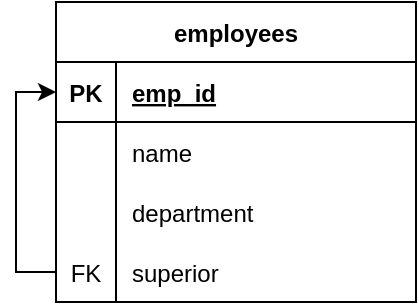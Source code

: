 <mxfile version="20.8.13" type="device"><diagram name="Page-1" id="BR37tiJT_w-0YBbcnKKh"><mxGraphModel dx="1434" dy="757" grid="1" gridSize="10" guides="1" tooltips="1" connect="1" arrows="1" fold="1" page="1" pageScale="1" pageWidth="850" pageHeight="1100" math="0" shadow="0"><root><mxCell id="0"/><mxCell id="1" parent="0"/><mxCell id="B1WkVuCICeMZN4msl_eI-1" value="employees" style="shape=table;startSize=30;container=1;collapsible=1;childLayout=tableLayout;fixedRows=1;rowLines=0;fontStyle=1;align=center;resizeLast=1;" vertex="1" parent="1"><mxGeometry x="80" y="40" width="180" height="150" as="geometry"/></mxCell><mxCell id="B1WkVuCICeMZN4msl_eI-2" value="" style="shape=tableRow;horizontal=0;startSize=0;swimlaneHead=0;swimlaneBody=0;fillColor=none;collapsible=0;dropTarget=0;points=[[0,0.5],[1,0.5]];portConstraint=eastwest;top=0;left=0;right=0;bottom=1;" vertex="1" parent="B1WkVuCICeMZN4msl_eI-1"><mxGeometry y="30" width="180" height="30" as="geometry"/></mxCell><mxCell id="B1WkVuCICeMZN4msl_eI-3" value="PK" style="shape=partialRectangle;connectable=0;fillColor=none;top=0;left=0;bottom=0;right=0;fontStyle=1;overflow=hidden;" vertex="1" parent="B1WkVuCICeMZN4msl_eI-2"><mxGeometry width="30" height="30" as="geometry"><mxRectangle width="30" height="30" as="alternateBounds"/></mxGeometry></mxCell><mxCell id="B1WkVuCICeMZN4msl_eI-4" value="emp_id" style="shape=partialRectangle;connectable=0;fillColor=none;top=0;left=0;bottom=0;right=0;align=left;spacingLeft=6;fontStyle=5;overflow=hidden;" vertex="1" parent="B1WkVuCICeMZN4msl_eI-2"><mxGeometry x="30" width="150" height="30" as="geometry"><mxRectangle width="150" height="30" as="alternateBounds"/></mxGeometry></mxCell><mxCell id="B1WkVuCICeMZN4msl_eI-5" value="" style="shape=tableRow;horizontal=0;startSize=0;swimlaneHead=0;swimlaneBody=0;fillColor=none;collapsible=0;dropTarget=0;points=[[0,0.5],[1,0.5]];portConstraint=eastwest;top=0;left=0;right=0;bottom=0;" vertex="1" parent="B1WkVuCICeMZN4msl_eI-1"><mxGeometry y="60" width="180" height="30" as="geometry"/></mxCell><mxCell id="B1WkVuCICeMZN4msl_eI-6" value="" style="shape=partialRectangle;connectable=0;fillColor=none;top=0;left=0;bottom=0;right=0;editable=1;overflow=hidden;" vertex="1" parent="B1WkVuCICeMZN4msl_eI-5"><mxGeometry width="30" height="30" as="geometry"><mxRectangle width="30" height="30" as="alternateBounds"/></mxGeometry></mxCell><mxCell id="B1WkVuCICeMZN4msl_eI-7" value="name" style="shape=partialRectangle;connectable=0;fillColor=none;top=0;left=0;bottom=0;right=0;align=left;spacingLeft=6;overflow=hidden;" vertex="1" parent="B1WkVuCICeMZN4msl_eI-5"><mxGeometry x="30" width="150" height="30" as="geometry"><mxRectangle width="150" height="30" as="alternateBounds"/></mxGeometry></mxCell><mxCell id="B1WkVuCICeMZN4msl_eI-8" value="" style="shape=tableRow;horizontal=0;startSize=0;swimlaneHead=0;swimlaneBody=0;fillColor=none;collapsible=0;dropTarget=0;points=[[0,0.5],[1,0.5]];portConstraint=eastwest;top=0;left=0;right=0;bottom=0;" vertex="1" parent="B1WkVuCICeMZN4msl_eI-1"><mxGeometry y="90" width="180" height="30" as="geometry"/></mxCell><mxCell id="B1WkVuCICeMZN4msl_eI-9" value="" style="shape=partialRectangle;connectable=0;fillColor=none;top=0;left=0;bottom=0;right=0;editable=1;overflow=hidden;" vertex="1" parent="B1WkVuCICeMZN4msl_eI-8"><mxGeometry width="30" height="30" as="geometry"><mxRectangle width="30" height="30" as="alternateBounds"/></mxGeometry></mxCell><mxCell id="B1WkVuCICeMZN4msl_eI-10" value="department" style="shape=partialRectangle;connectable=0;fillColor=none;top=0;left=0;bottom=0;right=0;align=left;spacingLeft=6;overflow=hidden;" vertex="1" parent="B1WkVuCICeMZN4msl_eI-8"><mxGeometry x="30" width="150" height="30" as="geometry"><mxRectangle width="150" height="30" as="alternateBounds"/></mxGeometry></mxCell><mxCell id="B1WkVuCICeMZN4msl_eI-44" style="edgeStyle=orthogonalEdgeStyle;rounded=0;orthogonalLoop=1;jettySize=auto;html=1;exitX=0;exitY=0.5;exitDx=0;exitDy=0;entryX=0;entryY=0.5;entryDx=0;entryDy=0;" edge="1" parent="B1WkVuCICeMZN4msl_eI-1" source="B1WkVuCICeMZN4msl_eI-11" target="B1WkVuCICeMZN4msl_eI-2"><mxGeometry relative="1" as="geometry"/></mxCell><mxCell id="B1WkVuCICeMZN4msl_eI-11" value="" style="shape=tableRow;horizontal=0;startSize=0;swimlaneHead=0;swimlaneBody=0;fillColor=none;collapsible=0;dropTarget=0;points=[[0,0.5],[1,0.5]];portConstraint=eastwest;top=0;left=0;right=0;bottom=0;" vertex="1" parent="B1WkVuCICeMZN4msl_eI-1"><mxGeometry y="120" width="180" height="30" as="geometry"/></mxCell><mxCell id="B1WkVuCICeMZN4msl_eI-12" value="FK" style="shape=partialRectangle;connectable=0;fillColor=none;top=0;left=0;bottom=0;right=0;editable=1;overflow=hidden;" vertex="1" parent="B1WkVuCICeMZN4msl_eI-11"><mxGeometry width="30" height="30" as="geometry"><mxRectangle width="30" height="30" as="alternateBounds"/></mxGeometry></mxCell><mxCell id="B1WkVuCICeMZN4msl_eI-13" value="superior" style="shape=partialRectangle;connectable=0;fillColor=none;top=0;left=0;bottom=0;right=0;align=left;spacingLeft=6;overflow=hidden;" vertex="1" parent="B1WkVuCICeMZN4msl_eI-11"><mxGeometry x="30" width="150" height="30" as="geometry"><mxRectangle width="150" height="30" as="alternateBounds"/></mxGeometry></mxCell></root></mxGraphModel></diagram></mxfile>